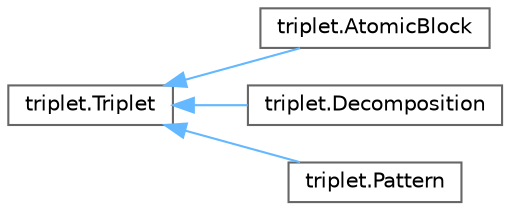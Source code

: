 digraph "Graphical Class Hierarchy"
{
 // LATEX_PDF_SIZE
  bgcolor="transparent";
  edge [fontname=Helvetica,fontsize=10,labelfontname=Helvetica,labelfontsize=10];
  node [fontname=Helvetica,fontsize=10,shape=box,height=0.2,width=0.4];
  rankdir="LR";
  Node0 [id="Node000000",label="triplet.Triplet",height=0.2,width=0.4,color="grey40", fillcolor="white", style="filled",URL="$classtriplet_1_1Triplet.html",tooltip=" "];
  Node0 -> Node1 [id="edge82_Node000000_Node000001",dir="back",color="steelblue1",style="solid",tooltip=" "];
  Node1 [id="Node000001",label="triplet.AtomicBlock",height=0.2,width=0.4,color="grey40", fillcolor="white", style="filled",URL="$classtriplet_1_1AtomicBlock.html",tooltip=" "];
  Node0 -> Node2 [id="edge83_Node000000_Node000002",dir="back",color="steelblue1",style="solid",tooltip=" "];
  Node2 [id="Node000002",label="triplet.Decomposition",height=0.2,width=0.4,color="grey40", fillcolor="white", style="filled",URL="$classtriplet_1_1Decomposition.html",tooltip=" "];
  Node0 -> Node3 [id="edge84_Node000000_Node000003",dir="back",color="steelblue1",style="solid",tooltip=" "];
  Node3 [id="Node000003",label="triplet.Pattern",height=0.2,width=0.4,color="grey40", fillcolor="white", style="filled",URL="$classtriplet_1_1Pattern.html",tooltip=" "];
}
